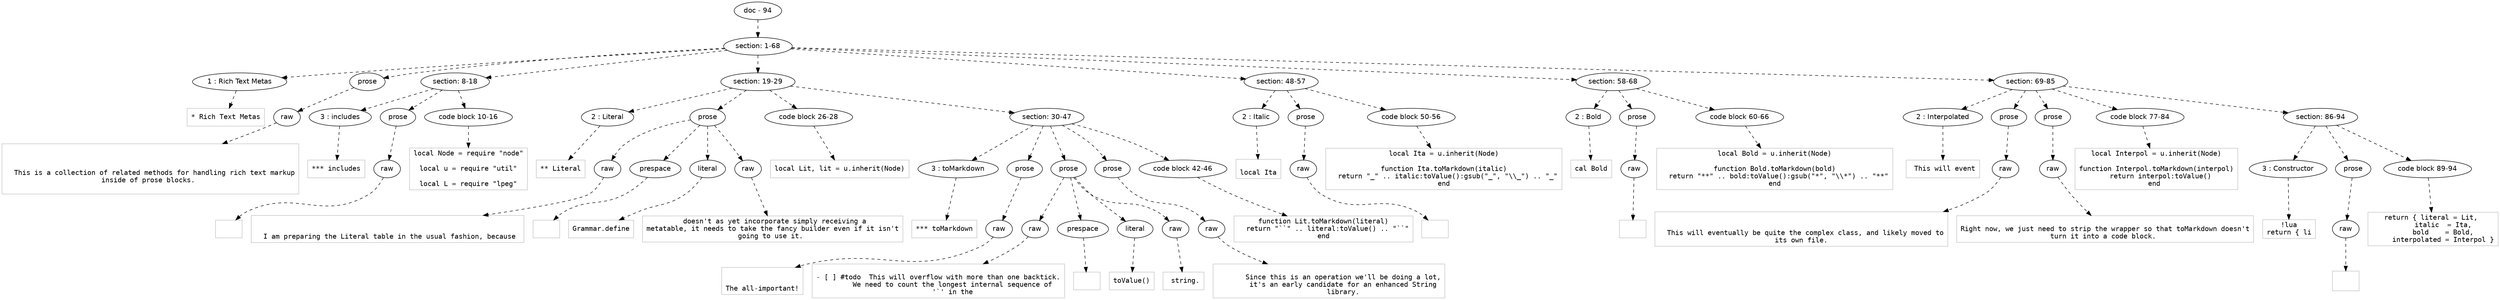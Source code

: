 digraph hierarchy {

node [fontname=Helvetica]
edge [style=dashed]

doc_0 [label="doc - 94"]


doc_0 -> { section_1}
{rank=same; section_1}

section_1 [label="section: 1-68"]


section_1 -> { header_2 prose_3 section_4 section_5 section_6 section_7 section_8}
{rank=same; header_2 prose_3 section_4 section_5 section_6 section_7 section_8}

header_2 [label="1 : Rich Text Metas"]

prose_3 [label="prose"]

section_4 [label="section: 8-18"]

section_5 [label="section: 19-29"]

section_6 [label="section: 48-57"]

section_7 [label="section: 58-68"]

section_8 [label="section: 69-85"]


header_2 -> leaf_9
leaf_9  [color=Gray,shape=rectangle,fontname=Inconsolata,label="* Rich Text Metas"]
prose_3 -> { raw_10}
{rank=same; raw_10}

raw_10 [label="raw"]


raw_10 -> leaf_11
leaf_11  [color=Gray,shape=rectangle,fontname=Inconsolata,label="


  This is a collection of related methods for handling rich text markup
inside of prose blocks. 

"]
section_4 -> { header_12 prose_13 codeblock_14}
{rank=same; header_12 prose_13 codeblock_14}

header_12 [label="3 : includes"]

prose_13 [label="prose"]

codeblock_14 [label="code block 10-16"]


header_12 -> leaf_15
leaf_15  [color=Gray,shape=rectangle,fontname=Inconsolata,label="*** includes"]
prose_13 -> { raw_16}
{rank=same; raw_16}

raw_16 [label="raw"]


raw_16 -> leaf_17
leaf_17  [color=Gray,shape=rectangle,fontname=Inconsolata,label="
"]
codeblock_14 -> leaf_18
leaf_18  [color=Gray,shape=rectangle,fontname=Inconsolata,label="local Node = require \"node\"

local u = require \"util\"

local L = require \"lpeg\""]
section_5 -> { header_19 prose_20 codeblock_21 section_22}
{rank=same; header_19 prose_20 codeblock_21 section_22}

header_19 [label="2 : Literal"]

prose_20 [label="prose"]

codeblock_21 [label="code block 26-28"]

section_22 [label="section: 30-47"]


header_19 -> leaf_23
leaf_23  [color=Gray,shape=rectangle,fontname=Inconsolata,label="** Literal"]
prose_20 -> { raw_24 prespace_25 literal_26 raw_27}
{rank=same; raw_24 prespace_25 literal_26 raw_27}

raw_24 [label="raw"]

prespace_25 [label="prespace"]

literal_26 [label="literal"]

raw_27 [label="raw"]


raw_24 -> leaf_28
leaf_28  [color=Gray,shape=rectangle,fontname=Inconsolata,label="

  I am preparing the Literal table in the usual fashion, because "]
prespace_25 -> leaf_29
leaf_29  [color=Gray,shape=rectangle,fontname=Inconsolata,label=""]
literal_26 -> leaf_30
leaf_30  [color=Gray,shape=rectangle,fontname=Inconsolata,label="Grammar.define"]
raw_27 -> leaf_31
leaf_31  [color=Gray,shape=rectangle,fontname=Inconsolata,label=" doesn't as yet incorporate simply receiving a
metatable, it needs to take the fancy builder even if it isn't
going to use it. 
"]
codeblock_21 -> leaf_32
leaf_32  [color=Gray,shape=rectangle,fontname=Inconsolata,label="local Lit, lit = u.inherit(Node)"]
section_22 -> { header_33 prose_34 prose_35 prose_36 codeblock_37}
{rank=same; header_33 prose_34 prose_35 prose_36 codeblock_37}

header_33 [label="3 : toMarkdown"]

prose_34 [label="prose"]

prose_35 [label="prose"]

prose_36 [label="prose"]

codeblock_37 [label="code block 42-46"]


header_33 -> leaf_38
leaf_38  [color=Gray,shape=rectangle,fontname=Inconsolata,label="*** toMarkdown"]
prose_34 -> { raw_39}
{rank=same; raw_39}

raw_39 [label="raw"]


raw_39 -> leaf_40
leaf_40  [color=Gray,shape=rectangle,fontname=Inconsolata,label="

The all-important!
"]
prose_35 -> { raw_41 prespace_42 literal_43 raw_44}
{rank=same; raw_41 prespace_42 literal_43 raw_44}

raw_41 [label="raw"]

prespace_42 [label="prespace"]

literal_43 [label="literal"]

raw_44 [label="raw"]


raw_41 -> leaf_45
leaf_45  [color=Gray,shape=rectangle,fontname=Inconsolata,label="
- [ ] #todo  This will overflow with more than one backtick.
       We need to count the longest internal sequence of
       '`' in the"]
prespace_42 -> leaf_46
leaf_46  [color=Gray,shape=rectangle,fontname=Inconsolata,label=" "]
literal_43 -> leaf_47
leaf_47  [color=Gray,shape=rectangle,fontname=Inconsolata,label="toValue()"]
raw_44 -> leaf_48
leaf_48  [color=Gray,shape=rectangle,fontname=Inconsolata,label=" string.
"]
prose_36 -> { raw_49}
{rank=same; raw_49}

raw_49 [label="raw"]


raw_49 -> leaf_50
leaf_50  [color=Gray,shape=rectangle,fontname=Inconsolata,label="
       Since this is an operation we'll be doing a lot,
       it's an early candidate for an enhanced String
       library.
"]
codeblock_37 -> leaf_51
leaf_51  [color=Gray,shape=rectangle,fontname=Inconsolata,label="function Lit.toMarkdown(literal)
  return \"``\" .. literal:toValue() .. \"``\"
end"]
section_6 -> { header_52 prose_53 codeblock_54}
{rank=same; header_52 prose_53 codeblock_54}

header_52 [label="2 : Italic"]

prose_53 [label="prose"]

codeblock_54 [label="code block 50-56"]


header_52 -> leaf_55
leaf_55  [color=Gray,shape=rectangle,fontname=Inconsolata,label="
local Ita"]
prose_53 -> { raw_56}
{rank=same; raw_56}

raw_56 [label="raw"]


raw_56 -> leaf_57
leaf_57  [color=Gray,shape=rectangle,fontname=Inconsolata,label="
"]
codeblock_54 -> leaf_58
leaf_58  [color=Gray,shape=rectangle,fontname=Inconsolata,label="local Ita = u.inherit(Node)

function Ita.toMarkdown(italic)
  return \"_\" .. italic:toValue():gsub(\"_\", \"\\\\_\") .. \"_\"
end"]
section_7 -> { header_59 prose_60 codeblock_61}
{rank=same; header_59 prose_60 codeblock_61}

header_59 [label="2 : Bold"]

prose_60 [label="prose"]

codeblock_61 [label="code block 60-66"]


header_59 -> leaf_62
leaf_62  [color=Gray,shape=rectangle,fontname=Inconsolata,label="cal Bold"]
prose_60 -> { raw_63}
{rank=same; raw_63}

raw_63 [label="raw"]


raw_63 -> leaf_64
leaf_64  [color=Gray,shape=rectangle,fontname=Inconsolata,label="
"]
codeblock_61 -> leaf_65
leaf_65  [color=Gray,shape=rectangle,fontname=Inconsolata,label="local Bold = u.inherit(Node)

function Bold.toMarkdown(bold)
  return \"**\" .. bold:toValue():gsub(\"*\", \"\\\\*\") .. \"**\"
end"]
section_8 -> { header_66 prose_67 prose_68 codeblock_69 section_70}
{rank=same; header_66 prose_67 prose_68 codeblock_69 section_70}

header_66 [label="2 : Interpolated"]

prose_67 [label="prose"]

prose_68 [label="prose"]

codeblock_69 [label="code block 77-84"]

section_70 [label="section: 86-94"]


header_66 -> leaf_71
leaf_71  [color=Gray,shape=rectangle,fontname=Inconsolata,label=" This will event"]
prose_67 -> { raw_72}
{rank=same; raw_72}

raw_72 [label="raw"]


raw_72 -> leaf_73
leaf_73  [color=Gray,shape=rectangle,fontname=Inconsolata,label="

  This will eventually be quite the complex class, and likely moved to
its own file.
"]
prose_68 -> { raw_74}
{rank=same; raw_74}

raw_74 [label="raw"]


raw_74 -> leaf_75
leaf_75  [color=Gray,shape=rectangle,fontname=Inconsolata,label="
Right now, we just need to strip the wrapper so that toMarkdown doesn't
turn it into a code block. 
"]
codeblock_69 -> leaf_76
leaf_76  [color=Gray,shape=rectangle,fontname=Inconsolata,label="local Interpol = u.inherit(Node)

function Interpol.toMarkdown(interpol)
  return interpol:toValue()
end 
"]
section_70 -> { header_77 prose_78 codeblock_79}
{rank=same; header_77 prose_78 codeblock_79}

header_77 [label="3 : Constructor"]

prose_78 [label="prose"]

codeblock_79 [label="code block 89-94"]


header_77 -> leaf_80
leaf_80  [color=Gray,shape=rectangle,fontname=Inconsolata,label="!lua
return { li"]
prose_78 -> { raw_81}
{rank=same; raw_81}

raw_81 [label="raw"]


raw_81 -> leaf_82
leaf_82  [color=Gray,shape=rectangle,fontname=Inconsolata,label="

"]
codeblock_79 -> leaf_83
leaf_83  [color=Gray,shape=rectangle,fontname=Inconsolata,label="return { literal = Lit, 
     italic  = Ita,
     bold    = Bold,
     interpolated = Interpol }"]

}
